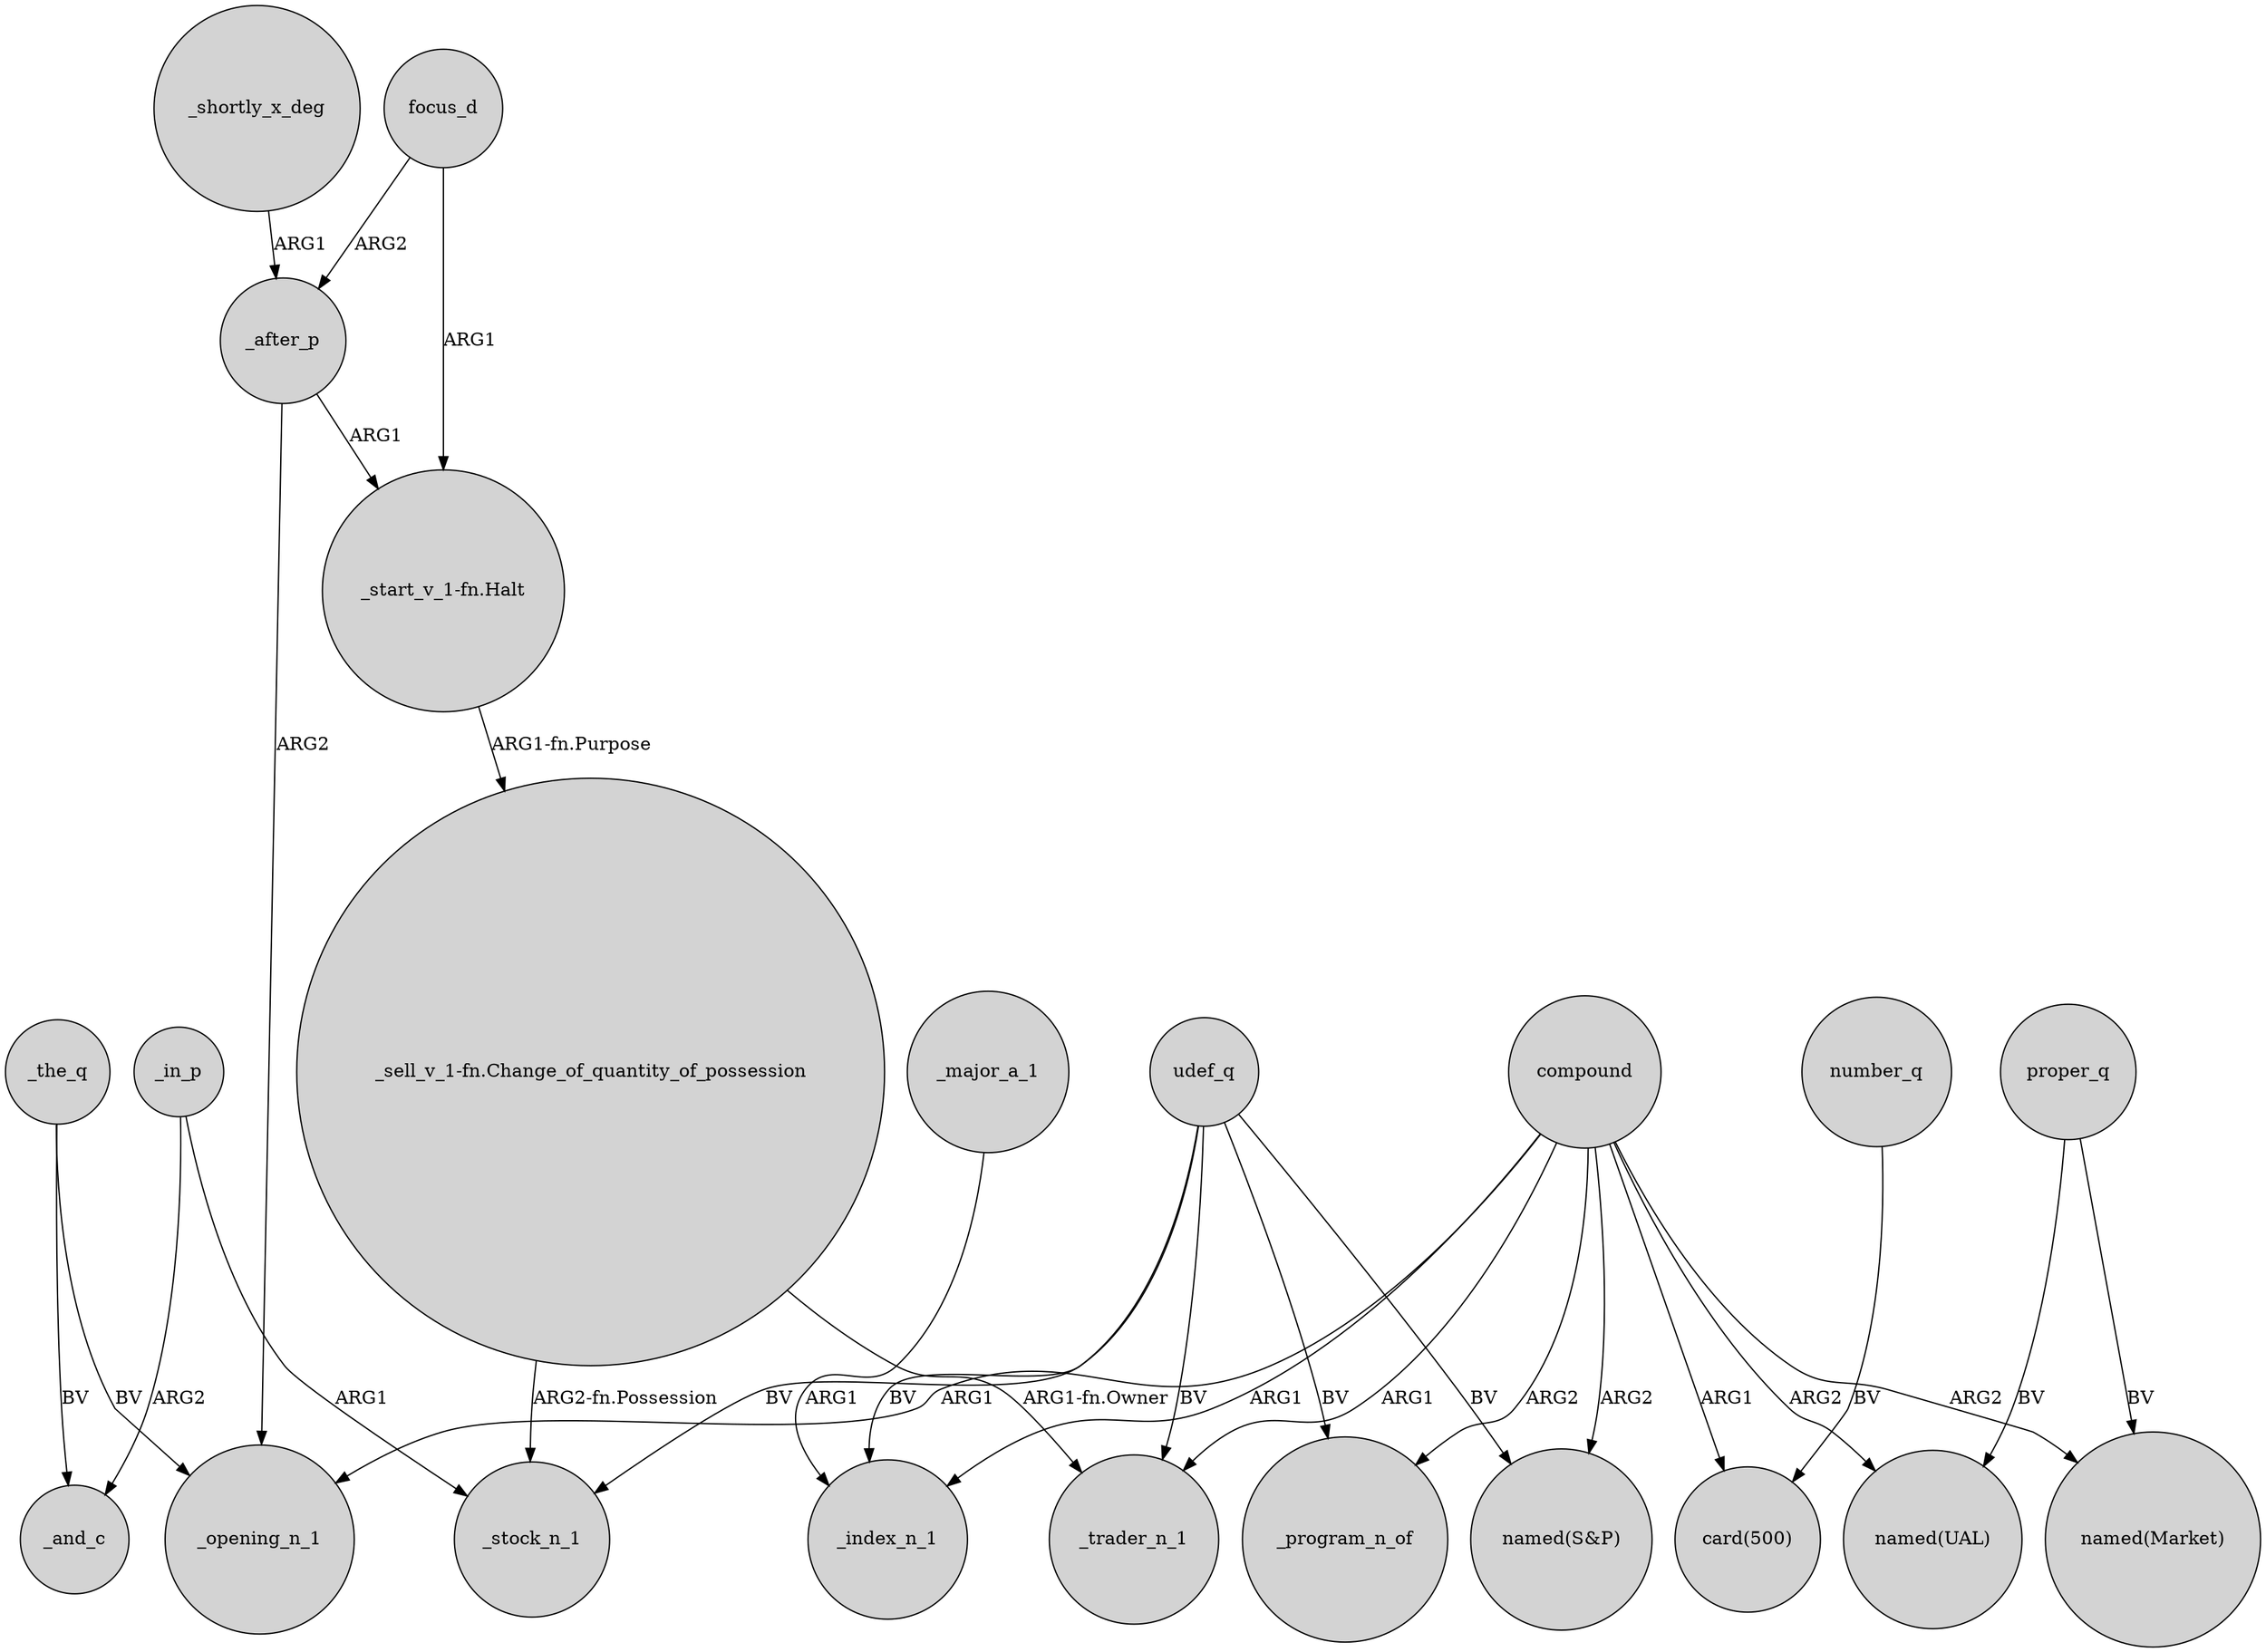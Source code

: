 digraph {
	node [shape=circle style=filled]
	_major_a_1 -> _index_n_1 [label=ARG1]
	compound -> "named(S&P)" [label=ARG2]
	_shortly_x_deg -> _after_p [label=ARG1]
	focus_d -> "_start_v_1-fn.Halt" [label=ARG1]
	_in_p -> _and_c [label=ARG2]
	_in_p -> _stock_n_1 [label=ARG1]
	compound -> _opening_n_1 [label=ARG1]
	_the_q -> _and_c [label=BV]
	compound -> _trader_n_1 [label=ARG1]
	"_sell_v_1-fn.Change_of_quantity_of_possession" -> _trader_n_1 [label="ARG1-fn.Owner"]
	udef_q -> _index_n_1 [label=BV]
	proper_q -> "named(Market)" [label=BV]
	udef_q -> _program_n_of [label=BV]
	proper_q -> "named(UAL)" [label=BV]
	compound -> _program_n_of [label=ARG2]
	udef_q -> _trader_n_1 [label=BV]
	udef_q -> _stock_n_1 [label=BV]
	"_sell_v_1-fn.Change_of_quantity_of_possession" -> _stock_n_1 [label="ARG2-fn.Possession"]
	compound -> "card(500)" [label=ARG1]
	_after_p -> "_start_v_1-fn.Halt" [label=ARG1]
	focus_d -> _after_p [label=ARG2]
	"_start_v_1-fn.Halt" -> "_sell_v_1-fn.Change_of_quantity_of_possession" [label="ARG1-fn.Purpose"]
	compound -> _index_n_1 [label=ARG1]
	compound -> "named(UAL)" [label=ARG2]
	_the_q -> _opening_n_1 [label=BV]
	compound -> "named(Market)" [label=ARG2]
	_after_p -> _opening_n_1 [label=ARG2]
	number_q -> "card(500)" [label=BV]
	udef_q -> "named(S&P)" [label=BV]
}
